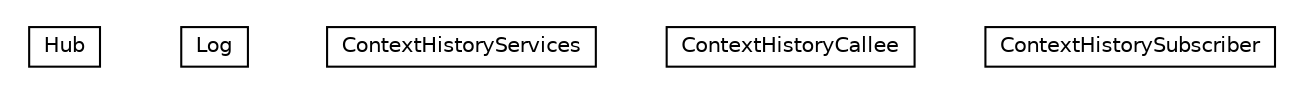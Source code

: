 #!/usr/local/bin/dot
#
# Class diagram 
# Generated by UMLGraph version R5_6-24-gf6e263 (http://www.umlgraph.org/)
#

digraph G {
	edge [fontname="Helvetica",fontsize=10,labelfontname="Helvetica",labelfontsize=10];
	node [fontname="Helvetica",fontsize=10,shape=plaintext];
	nodesep=0.25;
	ranksep=0.5;
	// org.universAAL.context.che.Hub
	c596235 [label=<<table title="org.universAAL.context.che.Hub" border="0" cellborder="1" cellspacing="0" cellpadding="2" port="p" href="./Hub.html">
		<tr><td><table border="0" cellspacing="0" cellpadding="1">
<tr><td align="center" balign="center"> Hub </td></tr>
		</table></td></tr>
		</table>>, URL="./Hub.html", fontname="Helvetica", fontcolor="black", fontsize=10.0];
	// org.universAAL.context.che.Hub.Log
	c596236 [label=<<table title="org.universAAL.context.che.Hub.Log" border="0" cellborder="1" cellspacing="0" cellpadding="2" port="p" href="./Hub.Log.html">
		<tr><td><table border="0" cellspacing="0" cellpadding="1">
<tr><td align="center" balign="center"> Log </td></tr>
		</table></td></tr>
		</table>>, URL="./Hub.Log.html", fontname="Helvetica", fontcolor="black", fontsize=10.0];
	// org.universAAL.context.che.ContextHistoryServices
	c596237 [label=<<table title="org.universAAL.context.che.ContextHistoryServices" border="0" cellborder="1" cellspacing="0" cellpadding="2" port="p" href="./ContextHistoryServices.html">
		<tr><td><table border="0" cellspacing="0" cellpadding="1">
<tr><td align="center" balign="center"> ContextHistoryServices </td></tr>
		</table></td></tr>
		</table>>, URL="./ContextHistoryServices.html", fontname="Helvetica", fontcolor="black", fontsize=10.0];
	// org.universAAL.context.che.ContextHistoryCallee
	c596238 [label=<<table title="org.universAAL.context.che.ContextHistoryCallee" border="0" cellborder="1" cellspacing="0" cellpadding="2" port="p" href="./ContextHistoryCallee.html">
		<tr><td><table border="0" cellspacing="0" cellpadding="1">
<tr><td align="center" balign="center"> ContextHistoryCallee </td></tr>
		</table></td></tr>
		</table>>, URL="./ContextHistoryCallee.html", fontname="Helvetica", fontcolor="black", fontsize=10.0];
	// org.universAAL.context.che.ContextHistorySubscriber
	c596239 [label=<<table title="org.universAAL.context.che.ContextHistorySubscriber" border="0" cellborder="1" cellspacing="0" cellpadding="2" port="p" href="./ContextHistorySubscriber.html">
		<tr><td><table border="0" cellspacing="0" cellpadding="1">
<tr><td align="center" balign="center"> ContextHistorySubscriber </td></tr>
		</table></td></tr>
		</table>>, URL="./ContextHistorySubscriber.html", fontname="Helvetica", fontcolor="black", fontsize=10.0];
}

